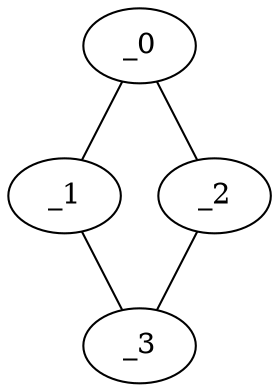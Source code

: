 graph TP1_0146 {
	_0	 [x="0.690925",
		y="2.80352"];
	_1	 [x="2.36737",
		y="2.80872"];
	_0 -- _1;
	_2	 [x="1.9569",
		y="0.443668"];
	_0 -- _2;
	_3	 [x="1.69787",
		y="3.61664"];
	_1 -- _3;
	_2 -- _3;
}
